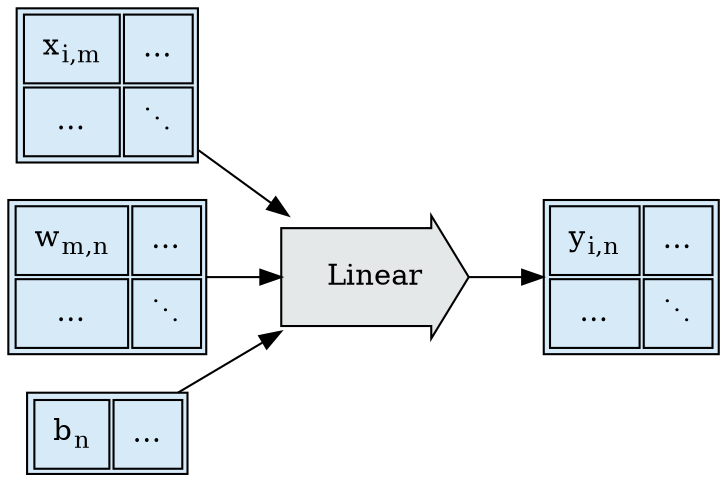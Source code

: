 digraph G {
    rankdir=LR;

    x [
        shape="plain",
        label=<
        <table bgcolor="#D6EAF8" cellpadding="8">
            <tr>
                <td>x<sub>i,m</sub></td>
                <td>…</td>
                </tr>
            <tr>
                <td>…</td>
                <td>⋱</td>
                </tr>
            </table>
        >,
    ];


    w [
        shape="plain",
        label=<
        <table bgcolor="#D6EAF8" cellpadding="8">
            <tr>
                <td>w<sub>m,n</sub></td>
                <td>…</td>
                </tr>
            <tr>
                <td>…</td>
                <td>⋱</td>
                </tr>
            </table>
        >,
    ];

    op [label="Linear", shape="rarrow", margin=0.3];
    op [
        label=Linear,
        shape=rarrow,
        style=filled,
        fillcolor="#E5E8E8",
        margin=0.3
    ];

    b [
        shape="plain",
        label=<
        <table bgcolor="#D6EAF8" cellpadding="8">
            <tr>
                <td>b<sub>n</sub></td>
                <td>…</td>
                </tr>
            </table>
        >,
    ];

    y [
        shape="plain",
        label=<
        <table bgcolor="#D6EAF8" cellpadding="8">
            <tr>
                <td>y<sub>i,n</sub></td>
                <td>…</td>
                </tr>
            <tr>
                <td>…</td>
                <td>⋱</td>
                </tr>
            </table>
        >,
    ];


    x -> op;
    op -> y;

    w -> op;
    b -> op;
}